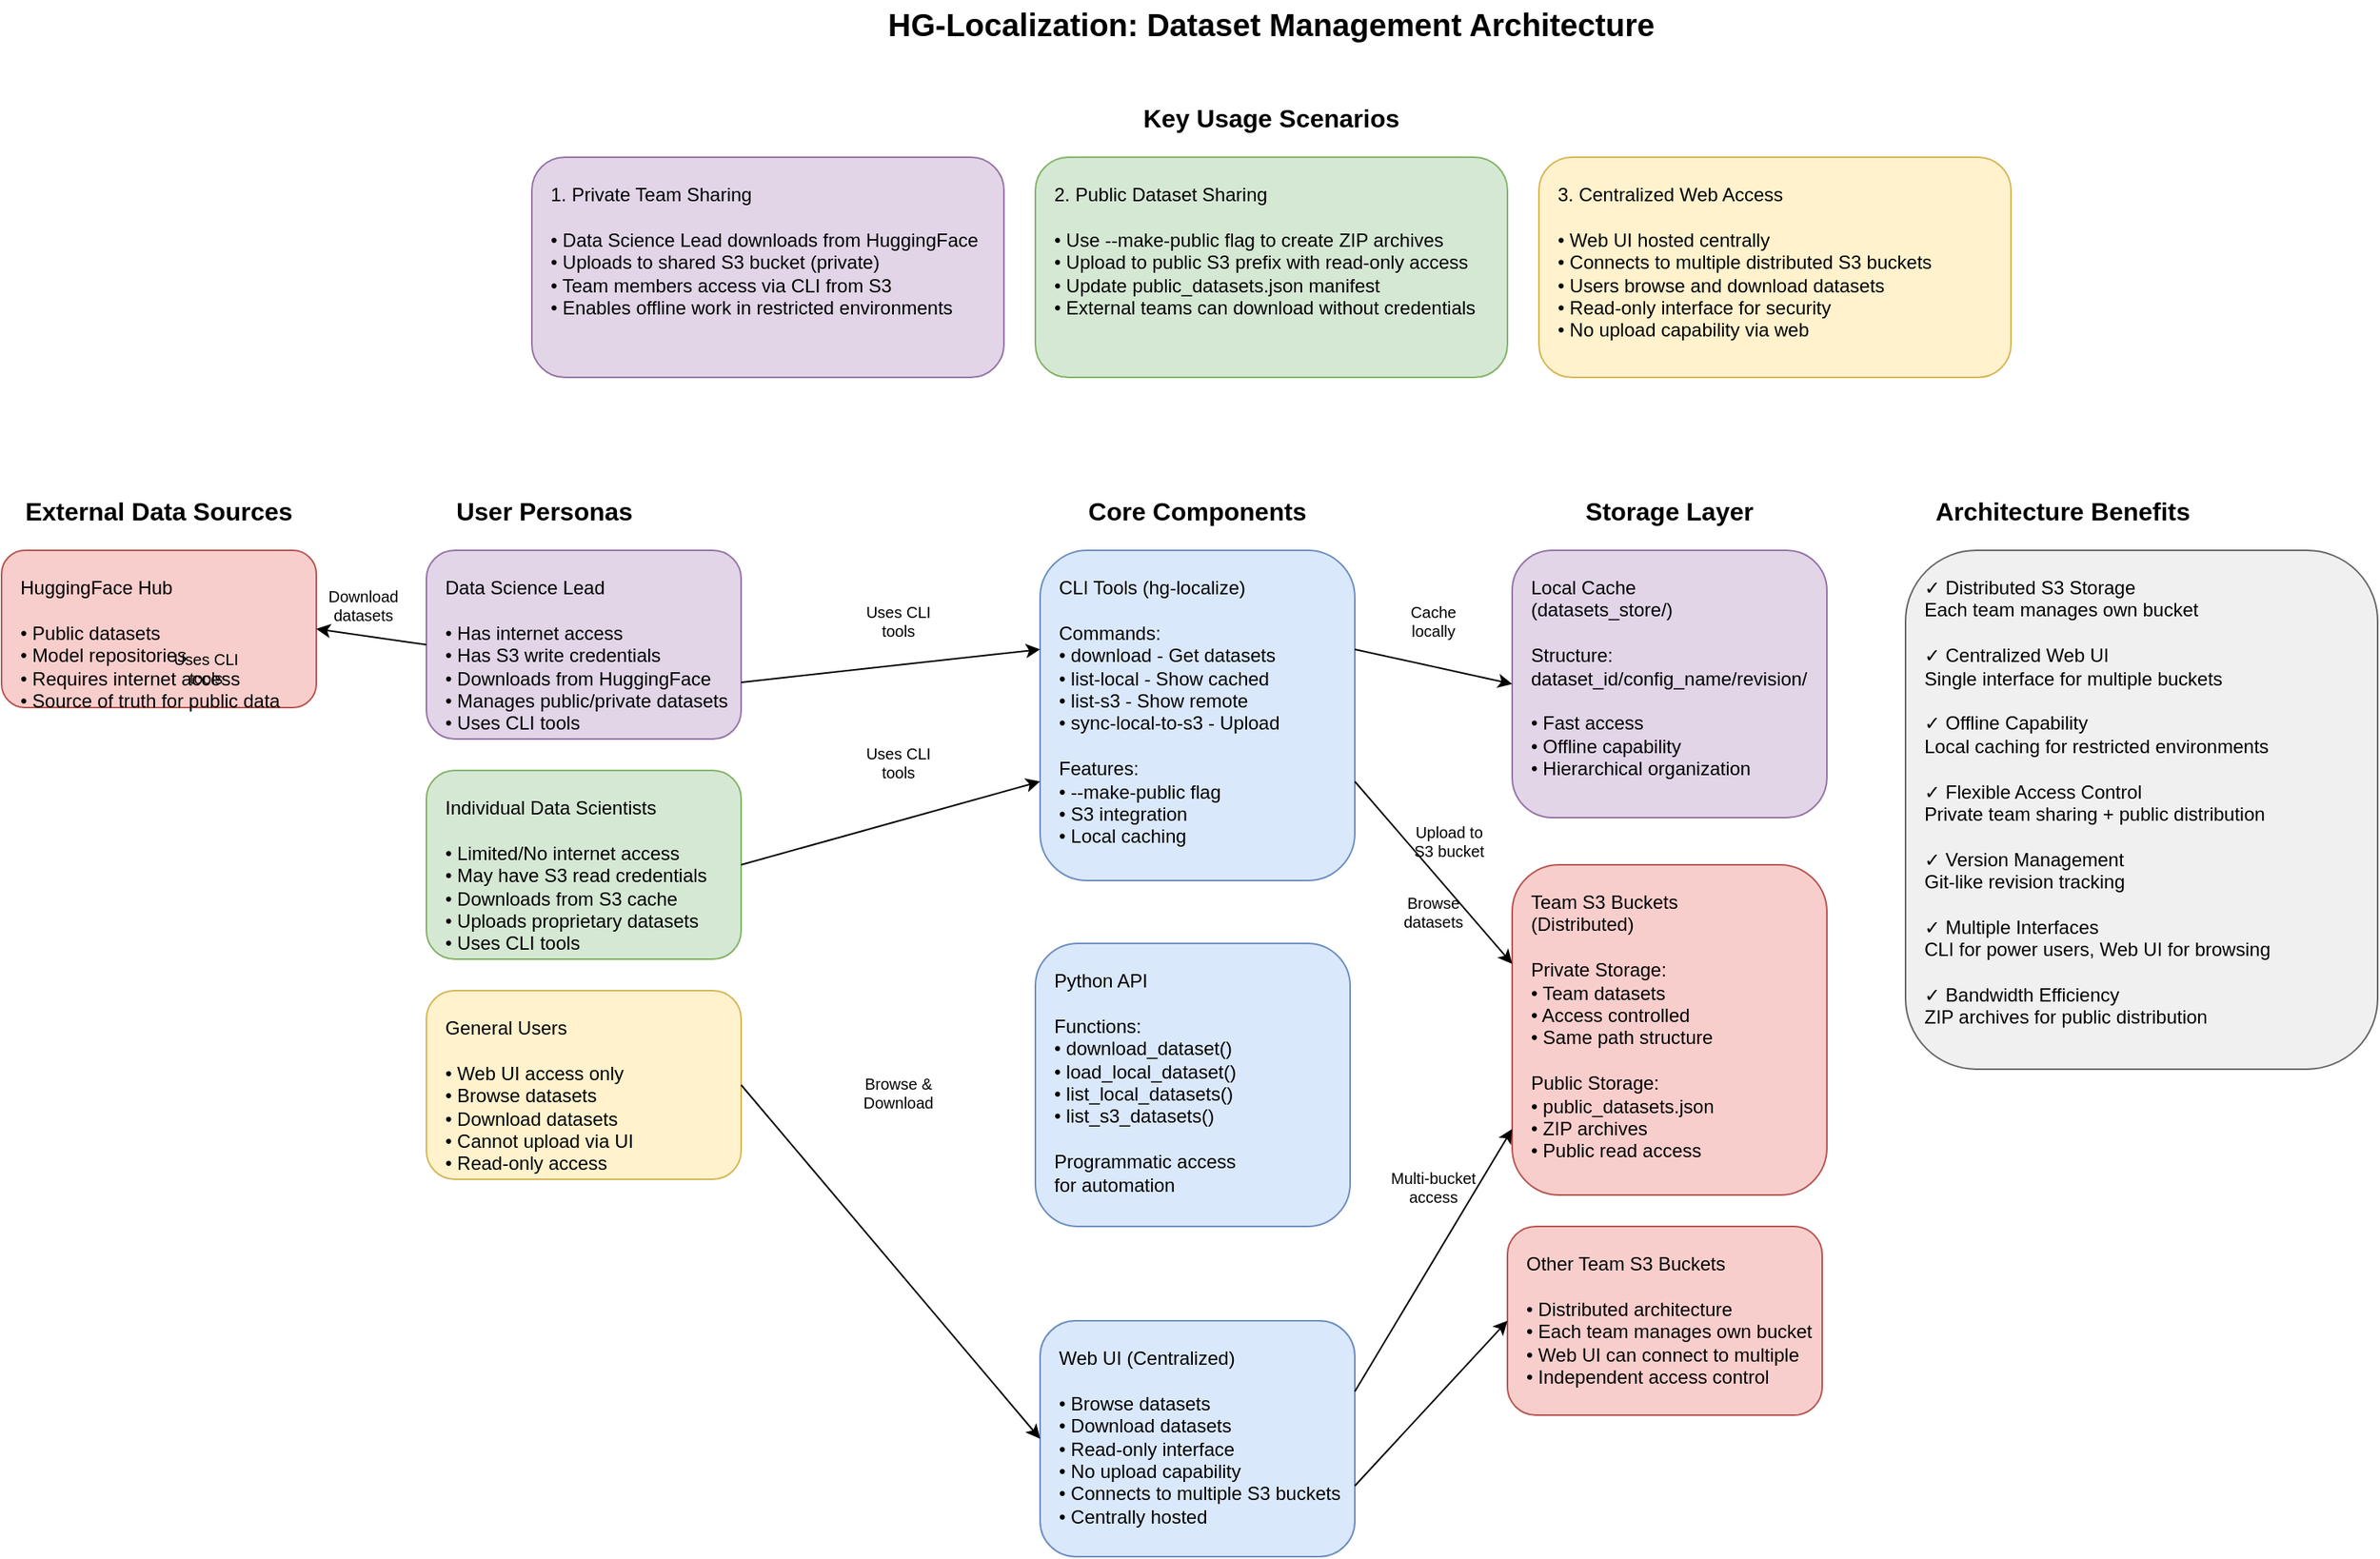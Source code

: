 <mxfile>
    <diagram name="HG-Localization Architecture" id="architecture">
        <mxGraphModel dx="2198" dy="926" grid="1" gridSize="10" guides="1" tooltips="1" connect="1" arrows="1" fold="1" page="1" pageScale="1" pageWidth="1654" pageHeight="1169" math="0" shadow="0">
            <root>
                <mxCell id="0"/>
                <mxCell id="1" parent="0"/>
                <mxCell id="title" value="HG-Localization: Dataset Management Architecture" style="text;html=1;strokeColor=none;fillColor=none;align=center;verticalAlign=middle;whiteSpace=wrap;rounded=0;fontSize=20;fontStyle=1;" parent="1" vertex="1">
                    <mxGeometry x="527" y="20" width="600" height="30" as="geometry"/>
                </mxCell>
                <mxCell id="personas-title" value="User Personas" style="text;html=1;strokeColor=none;fillColor=none;align=center;verticalAlign=middle;whiteSpace=wrap;rounded=0;fontSize=16;fontStyle=1;" parent="1" vertex="1">
                    <mxGeometry x="290" y="330" width="150" height="30" as="geometry"/>
                </mxCell>
                <mxCell id="ds-lead" value="Data Science Lead&#xa;&#xa;• Has internet access&#xa;• Has S3 write credentials&#xa;• Downloads from HuggingFace&#xa;• Manages public/private datasets&#xa;• Uses CLI tools" style="rounded=1;whiteSpace=wrap;html=1;fillColor=#e1d5e7;strokeColor=#9673a6;align=left;verticalAlign=top;spacingLeft=10;spacingTop=10;" parent="1" vertex="1">
                    <mxGeometry x="290" y="370" width="200" height="120" as="geometry"/>
                </mxCell>
                <mxCell id="ds-individual" value="Individual Data Scientists&#xa;&#xa;• Limited/No internet access&#xa;• May have S3 read credentials&#xa;• Downloads from S3 cache&#xa;• Uploads proprietary datasets&#xa;• Uses CLI tools" style="rounded=1;whiteSpace=wrap;html=1;fillColor=#d5e8d4;strokeColor=#82b366;align=left;verticalAlign=top;spacingLeft=10;spacingTop=10;" parent="1" vertex="1">
                    <mxGeometry x="290" y="510" width="200" height="120" as="geometry"/>
                </mxCell>
                <mxCell id="general-users" value="General Users&#xa;&#xa;• Web UI access only&#xa;• Browse datasets&#xa;• Download datasets&#xa;• Cannot upload via UI&#xa;• Read-only access" style="rounded=1;whiteSpace=wrap;html=1;fillColor=#fff2cc;strokeColor=#d6b656;align=left;verticalAlign=top;spacingLeft=10;spacingTop=10;" parent="1" vertex="1">
                    <mxGeometry x="290" y="650" width="200" height="120" as="geometry"/>
                </mxCell>
                <mxCell id="external-title" value="External Data Sources" style="text;html=1;strokeColor=none;fillColor=none;align=center;verticalAlign=middle;whiteSpace=wrap;rounded=0;fontSize=16;fontStyle=1;" parent="1" vertex="1">
                    <mxGeometry x="20" y="330" width="200" height="30" as="geometry"/>
                </mxCell>
                <mxCell id="hf-hub" value="HuggingFace Hub&#xa;&#xa;• Public datasets&#xa;• Model repositories&#xa;• Requires internet access&#xa;• Source of truth for public data" style="rounded=1;whiteSpace=wrap;html=1;fillColor=#f8cecc;strokeColor=#b85450;align=left;verticalAlign=top;spacingLeft=10;spacingTop=10;" parent="1" vertex="1">
                    <mxGeometry x="20" y="370" width="200" height="100" as="geometry"/>
                </mxCell>
                <mxCell id="core-title" value="Core Components" style="text;html=1;strokeColor=none;fillColor=none;align=center;verticalAlign=middle;whiteSpace=wrap;rounded=0;fontSize=16;fontStyle=1;" parent="1" vertex="1">
                    <mxGeometry x="680" y="330" width="200" height="30" as="geometry"/>
                </mxCell>
                <mxCell id="cli-tools" value="CLI Tools (hg-localize)&#xa;&#xa;Commands:&#xa;• download - Get datasets&#xa;• list-local - Show cached&#xa;• list-s3 - Show remote&#xa;• sync-local-to-s3 - Upload&#xa;&#xa;Features:&#xa;• --make-public flag&#xa;• S3 integration&#xa;• Local caching" style="rounded=1;whiteSpace=wrap;html=1;fillColor=#dae8fc;strokeColor=#6c8ebf;align=left;verticalAlign=top;spacingLeft=10;spacingTop=10;" parent="1" vertex="1">
                    <mxGeometry x="680" y="370" width="200" height="210" as="geometry"/>
                </mxCell>
                <mxCell id="python-api" value="Python API&#xa;&#xa;Functions:&#xa;• download_dataset()&#xa;• load_local_dataset()&#xa;• list_local_datasets()&#xa;• list_s3_datasets()&#xa;&#xa;Programmatic access&#xa;for automation" style="rounded=1;whiteSpace=wrap;html=1;fillColor=#dae8fc;strokeColor=#6c8ebf;align=left;verticalAlign=top;spacingLeft=10;spacingTop=10;" parent="1" vertex="1">
                    <mxGeometry x="677" y="620" width="200" height="180" as="geometry"/>
                </mxCell>
                <mxCell id="web-ui" value="Web UI (Centralized)&#xa;&#xa;• Browse datasets&#xa;• Download datasets&#xa;• Read-only interface&#xa;• No upload capability&#xa;• Connects to multiple S3 buckets&#xa;• Centrally hosted" style="rounded=1;whiteSpace=wrap;html=1;fillColor=#dae8fc;strokeColor=#6c8ebf;align=left;verticalAlign=top;spacingLeft=10;spacingTop=10;" parent="1" vertex="1">
                    <mxGeometry x="680" y="860" width="200" height="150" as="geometry"/>
                </mxCell>
                <mxCell id="storage-title" value="Storage Layer" style="text;html=1;strokeColor=none;fillColor=none;align=center;verticalAlign=middle;whiteSpace=wrap;rounded=0;fontSize=16;fontStyle=1;" parent="1" vertex="1">
                    <mxGeometry x="980" y="330" width="200" height="30" as="geometry"/>
                </mxCell>
                <mxCell id="local-cache" value="Local Cache&#xa;(datasets_store/)&#xa;&#xa;Structure:&#xa;dataset_id/config_name/revision/&#xa;&#xa;• Fast access&#xa;• Offline capability&#xa;• Hierarchical organization" style="rounded=1;whiteSpace=wrap;html=1;fillColor=#e1d5e7;strokeColor=#9673a6;align=left;verticalAlign=top;spacingLeft=10;spacingTop=10;" parent="1" vertex="1">
                    <mxGeometry x="980" y="370" width="200" height="170" as="geometry"/>
                </mxCell>
                <mxCell id="team-s3" value="Team S3 Buckets&#xa;(Distributed)&#xa;&#xa;Private Storage:&#xa;• Team datasets&#xa;• Access controlled&#xa;• Same path structure&#xa;&#xa;Public Storage:&#xa;• public_datasets.json&#xa;• ZIP archives&#xa;• Public read access" style="rounded=1;whiteSpace=wrap;html=1;fillColor=#f8cecc;strokeColor=#b85450;align=left;verticalAlign=top;spacingLeft=10;spacingTop=10;" parent="1" vertex="1">
                    <mxGeometry x="980" y="570" width="200" height="210" as="geometry"/>
                </mxCell>
                <mxCell id="other-s3" value="Other Team S3 Buckets&#xa;&#xa;• Distributed architecture&#xa;• Each team manages own bucket&#xa;• Web UI can connect to multiple&#xa;• Independent access control" style="rounded=1;whiteSpace=wrap;html=1;fillColor=#f8cecc;strokeColor=#b85450;align=left;verticalAlign=top;spacingLeft=10;spacingTop=10;" parent="1" vertex="1">
                    <mxGeometry x="977" y="800" width="200" height="120" as="geometry"/>
                </mxCell>
                <mxCell id="arrow1" value="" style="endArrow=classic;html=1;rounded=0;exitX=0;exitY=0.5;exitDx=0;exitDy=0;entryX=1;entryY=0.5;entryDx=0;entryDy=0;" parent="1" source="ds-lead" target="hf-hub" edge="1">
                    <mxGeometry width="50" height="50" relative="1" as="geometry">
                        <mxPoint x="540" y="560" as="sourcePoint"/>
                        <mxPoint x="590" y="510" as="targetPoint"/>
                    </mxGeometry>
                </mxCell>
                <mxCell id="arrow1-label" value="Download&#xa;datasets" style="text;html=1;strokeColor=none;fillColor=none;align=center;verticalAlign=middle;whiteSpace=wrap;rounded=0;fontSize=10;" parent="1" vertex="1">
                    <mxGeometry x="220" y="390" width="60" height="30" as="geometry"/>
                </mxCell>
                <mxCell id="arrow2" value="" style="endArrow=classic;html=1;rounded=0;exitX=1;exitY=0.7;exitDx=0;exitDy=0;entryX=0;entryY=0.3;entryDx=0;entryDy=0;" parent="1" source="ds-lead" target="cli-tools" edge="1">
                    <mxGeometry width="50" height="50" relative="1" as="geometry">
                        <mxPoint x="330" y="560" as="sourcePoint"/>
                        <mxPoint x="380" y="510" as="targetPoint"/>
                    </mxGeometry>
                </mxCell>
                <mxCell id="arrow2-label" value="Uses CLI&#xa;tools" style="text;html=1;strokeColor=none;fillColor=none;align=center;verticalAlign=middle;whiteSpace=wrap;rounded=0;fontSize=10;" parent="1" vertex="1">
                    <mxGeometry x="120" y="430" width="60" height="30" as="geometry"/>
                </mxCell>
                <mxCell id="arrow3" value="" style="endArrow=classic;html=1;rounded=0;exitX=1;exitY=0.5;exitDx=0;exitDy=0;entryX=0;entryY=0.7;entryDx=0;entryDy=0;" parent="1" source="ds-individual" target="cli-tools" edge="1">
                    <mxGeometry width="50" height="50" relative="1" as="geometry">
                        <mxPoint x="330" y="660" as="sourcePoint"/>
                        <mxPoint x="380" y="610" as="targetPoint"/>
                    </mxGeometry>
                </mxCell>
                <mxCell id="arrow3-label" value="Uses CLI&#xa;tools" style="text;html=1;strokeColor=none;fillColor=none;align=center;verticalAlign=middle;whiteSpace=wrap;rounded=0;fontSize=10;" parent="1" vertex="1">
                    <mxGeometry x="560" y="490" width="60" height="30" as="geometry"/>
                </mxCell>
                <mxCell id="arrow4" value="" style="endArrow=classic;html=1;rounded=0;exitX=1;exitY=0.5;exitDx=0;exitDy=0;entryX=0;entryY=0.5;entryDx=0;entryDy=0;" parent="1" source="general-users" target="web-ui" edge="1">
                    <mxGeometry width="50" height="50" relative="1" as="geometry">
                        <mxPoint x="330" y="760" as="sourcePoint"/>
                        <mxPoint x="380" y="710" as="targetPoint"/>
                    </mxGeometry>
                </mxCell>
                <mxCell id="arrow4-label" value="Browse &amp;&#xa;Download" style="text;html=1;strokeColor=none;fillColor=none;align=center;verticalAlign=middle;whiteSpace=wrap;rounded=0;fontSize=10;" parent="1" vertex="1">
                    <mxGeometry x="560" y="700" width="60" height="30" as="geometry"/>
                </mxCell>
                <mxCell id="arrow5" value="" style="endArrow=classic;html=1;rounded=0;exitX=1;exitY=0.3;exitDx=0;exitDy=0;entryX=0;entryY=0.5;entryDx=0;entryDy=0;" parent="1" source="cli-tools" target="local-cache" edge="1">
                    <mxGeometry width="50" height="50" relative="1" as="geometry">
                        <mxPoint x="930" y="460" as="sourcePoint"/>
                        <mxPoint x="980" y="410" as="targetPoint"/>
                    </mxGeometry>
                </mxCell>
                <mxCell id="arrow5-label" value="Cache&#xa;locally" style="text;html=1;strokeColor=none;fillColor=none;align=center;verticalAlign=middle;whiteSpace=wrap;rounded=0;fontSize=10;" parent="1" vertex="1">
                    <mxGeometry x="900" y="400" width="60" height="30" as="geometry"/>
                </mxCell>
                <mxCell id="arrow6" value="" style="endArrow=classic;html=1;rounded=0;exitX=1;exitY=0.7;exitDx=0;exitDy=0;entryX=0;entryY=0.3;entryDx=0;entryDy=0;" parent="1" source="cli-tools" target="team-s3" edge="1">
                    <mxGeometry width="50" height="50" relative="1" as="geometry">
                        <mxPoint x="930" y="560" as="sourcePoint"/>
                        <mxPoint x="980" y="510" as="targetPoint"/>
                    </mxGeometry>
                </mxCell>
                <mxCell id="arrow6-label" value="Upload to&#xa;S3 bucket" style="text;html=1;strokeColor=none;fillColor=none;align=center;verticalAlign=middle;whiteSpace=wrap;rounded=0;fontSize=10;" parent="1" vertex="1">
                    <mxGeometry x="910" y="540" width="60" height="30" as="geometry"/>
                </mxCell>
                <mxCell id="arrow7" value="" style="endArrow=classic;html=1;rounded=0;exitX=1;exitY=0.3;exitDx=0;exitDy=0;entryX=0;entryY=0.8;entryDx=0;entryDy=0;" parent="1" source="web-ui" target="team-s3" edge="1">
                    <mxGeometry width="50" height="50" relative="1" as="geometry">
                        <mxPoint x="930" y="660" as="sourcePoint"/>
                        <mxPoint x="980" y="610" as="targetPoint"/>
                    </mxGeometry>
                </mxCell>
                <mxCell id="arrow7-label" value="Browse&#xa;datasets" style="text;html=1;strokeColor=none;fillColor=none;align=center;verticalAlign=middle;whiteSpace=wrap;rounded=0;fontSize=10;" parent="1" vertex="1">
                    <mxGeometry x="900" y="585" width="60" height="30" as="geometry"/>
                </mxCell>
                <mxCell id="arrow8" value="" style="endArrow=classic;html=1;rounded=0;exitX=1;exitY=0.7;exitDx=0;exitDy=0;entryX=0;entryY=0.5;entryDx=0;entryDy=0;" parent="1" source="web-ui" target="other-s3" edge="1">
                    <mxGeometry width="50" height="50" relative="1" as="geometry">
                        <mxPoint x="930" y="760" as="sourcePoint"/>
                        <mxPoint x="980" y="710" as="targetPoint"/>
                    </mxGeometry>
                </mxCell>
                <mxCell id="arrow8-label" value="Multi-bucket&#xa;access" style="text;html=1;strokeColor=none;fillColor=none;align=center;verticalAlign=middle;whiteSpace=wrap;rounded=0;fontSize=10;" parent="1" vertex="1">
                    <mxGeometry x="900" y="760" width="60" height="30" as="geometry"/>
                </mxCell>
                <mxCell id="scenarios-title" value="Key Usage Scenarios" style="text;html=1;strokeColor=none;fillColor=none;align=center;verticalAlign=middle;whiteSpace=wrap;rounded=0;fontSize=16;fontStyle=1;" parent="1" vertex="1">
                    <mxGeometry x="727" y="80" width="200" height="30" as="geometry"/>
                </mxCell>
                <mxCell id="scenario1" value="1. Private Team Sharing&#xa;&#xa;• Data Science Lead downloads from HuggingFace&#xa;• Uploads to shared S3 bucket (private)&#xa;• Team members access via CLI from S3&#xa;• Enables offline work in restricted environments" style="rounded=1;whiteSpace=wrap;html=1;fillColor=#e1d5e7;strokeColor=#9673a6;align=left;verticalAlign=top;spacingLeft=10;spacingTop=10;" parent="1" vertex="1">
                    <mxGeometry x="357" y="120" width="300" height="140" as="geometry"/>
                </mxCell>
                <mxCell id="scenario2" value="2. Public Dataset Sharing&#xa;&#xa;• Use --make-public flag to create ZIP archives&#xa;• Upload to public S3 prefix with read-only access&#xa;• Update public_datasets.json manifest&#xa;• External teams can download without credentials" style="rounded=1;whiteSpace=wrap;html=1;fillColor=#d5e8d4;strokeColor=#82b366;align=left;verticalAlign=top;spacingLeft=10;spacingTop=10;" parent="1" vertex="1">
                    <mxGeometry x="677" y="120" width="300" height="140" as="geometry"/>
                </mxCell>
                <mxCell id="scenario3" value="3. Centralized Web Access&#xa;&#xa;• Web UI hosted centrally&#xa;• Connects to multiple distributed S3 buckets&#xa;• Users browse and download datasets&#xa;• Read-only interface for security&#xa;• No upload capability via web" style="rounded=1;whiteSpace=wrap;html=1;fillColor=#fff2cc;strokeColor=#d6b656;align=left;verticalAlign=top;spacingLeft=10;spacingTop=10;" parent="1" vertex="1">
                    <mxGeometry x="997" y="120" width="300" height="140" as="geometry"/>
                </mxCell>
                <mxCell id="benefits-title" value="Architecture Benefits" style="text;html=1;strokeColor=none;fillColor=none;align=center;verticalAlign=middle;whiteSpace=wrap;rounded=0;fontSize=16;fontStyle=1;" parent="1" vertex="1">
                    <mxGeometry x="1230" y="330" width="200" height="30" as="geometry"/>
                </mxCell>
                <mxCell id="benefits" value="✓ Distributed S3 Storage&#xa;   Each team manages own bucket&#xa;&#xa;✓ Centralized Web UI&#xa;   Single interface for multiple buckets&#xa;&#xa;✓ Offline Capability&#xa;   Local caching for restricted environments&#xa;&#xa;✓ Flexible Access Control&#xa;   Private team sharing + public distribution&#xa;&#xa;✓ Version Management&#xa;   Git-like revision tracking&#xa;&#xa;✓ Multiple Interfaces&#xa;   CLI for power users, Web UI for browsing&#xa;&#xa;✓ Bandwidth Efficiency&#xa;   ZIP archives for public distribution" style="rounded=1;whiteSpace=wrap;html=1;fillColor=#f0f0f0;strokeColor=#666666;align=left;verticalAlign=top;spacingLeft=10;spacingTop=10;" parent="1" vertex="1">
                    <mxGeometry x="1230" y="370" width="300" height="330" as="geometry"/>
                </mxCell>
                <mxCell id="3" value="Uses CLI&#xa;tools" style="text;html=1;strokeColor=none;fillColor=none;align=center;verticalAlign=middle;whiteSpace=wrap;rounded=0;fontSize=10;" vertex="1" parent="1">
                    <mxGeometry x="560" y="400" width="60" height="30" as="geometry"/>
                </mxCell>
            </root>
        </mxGraphModel>
    </diagram>
</mxfile>
